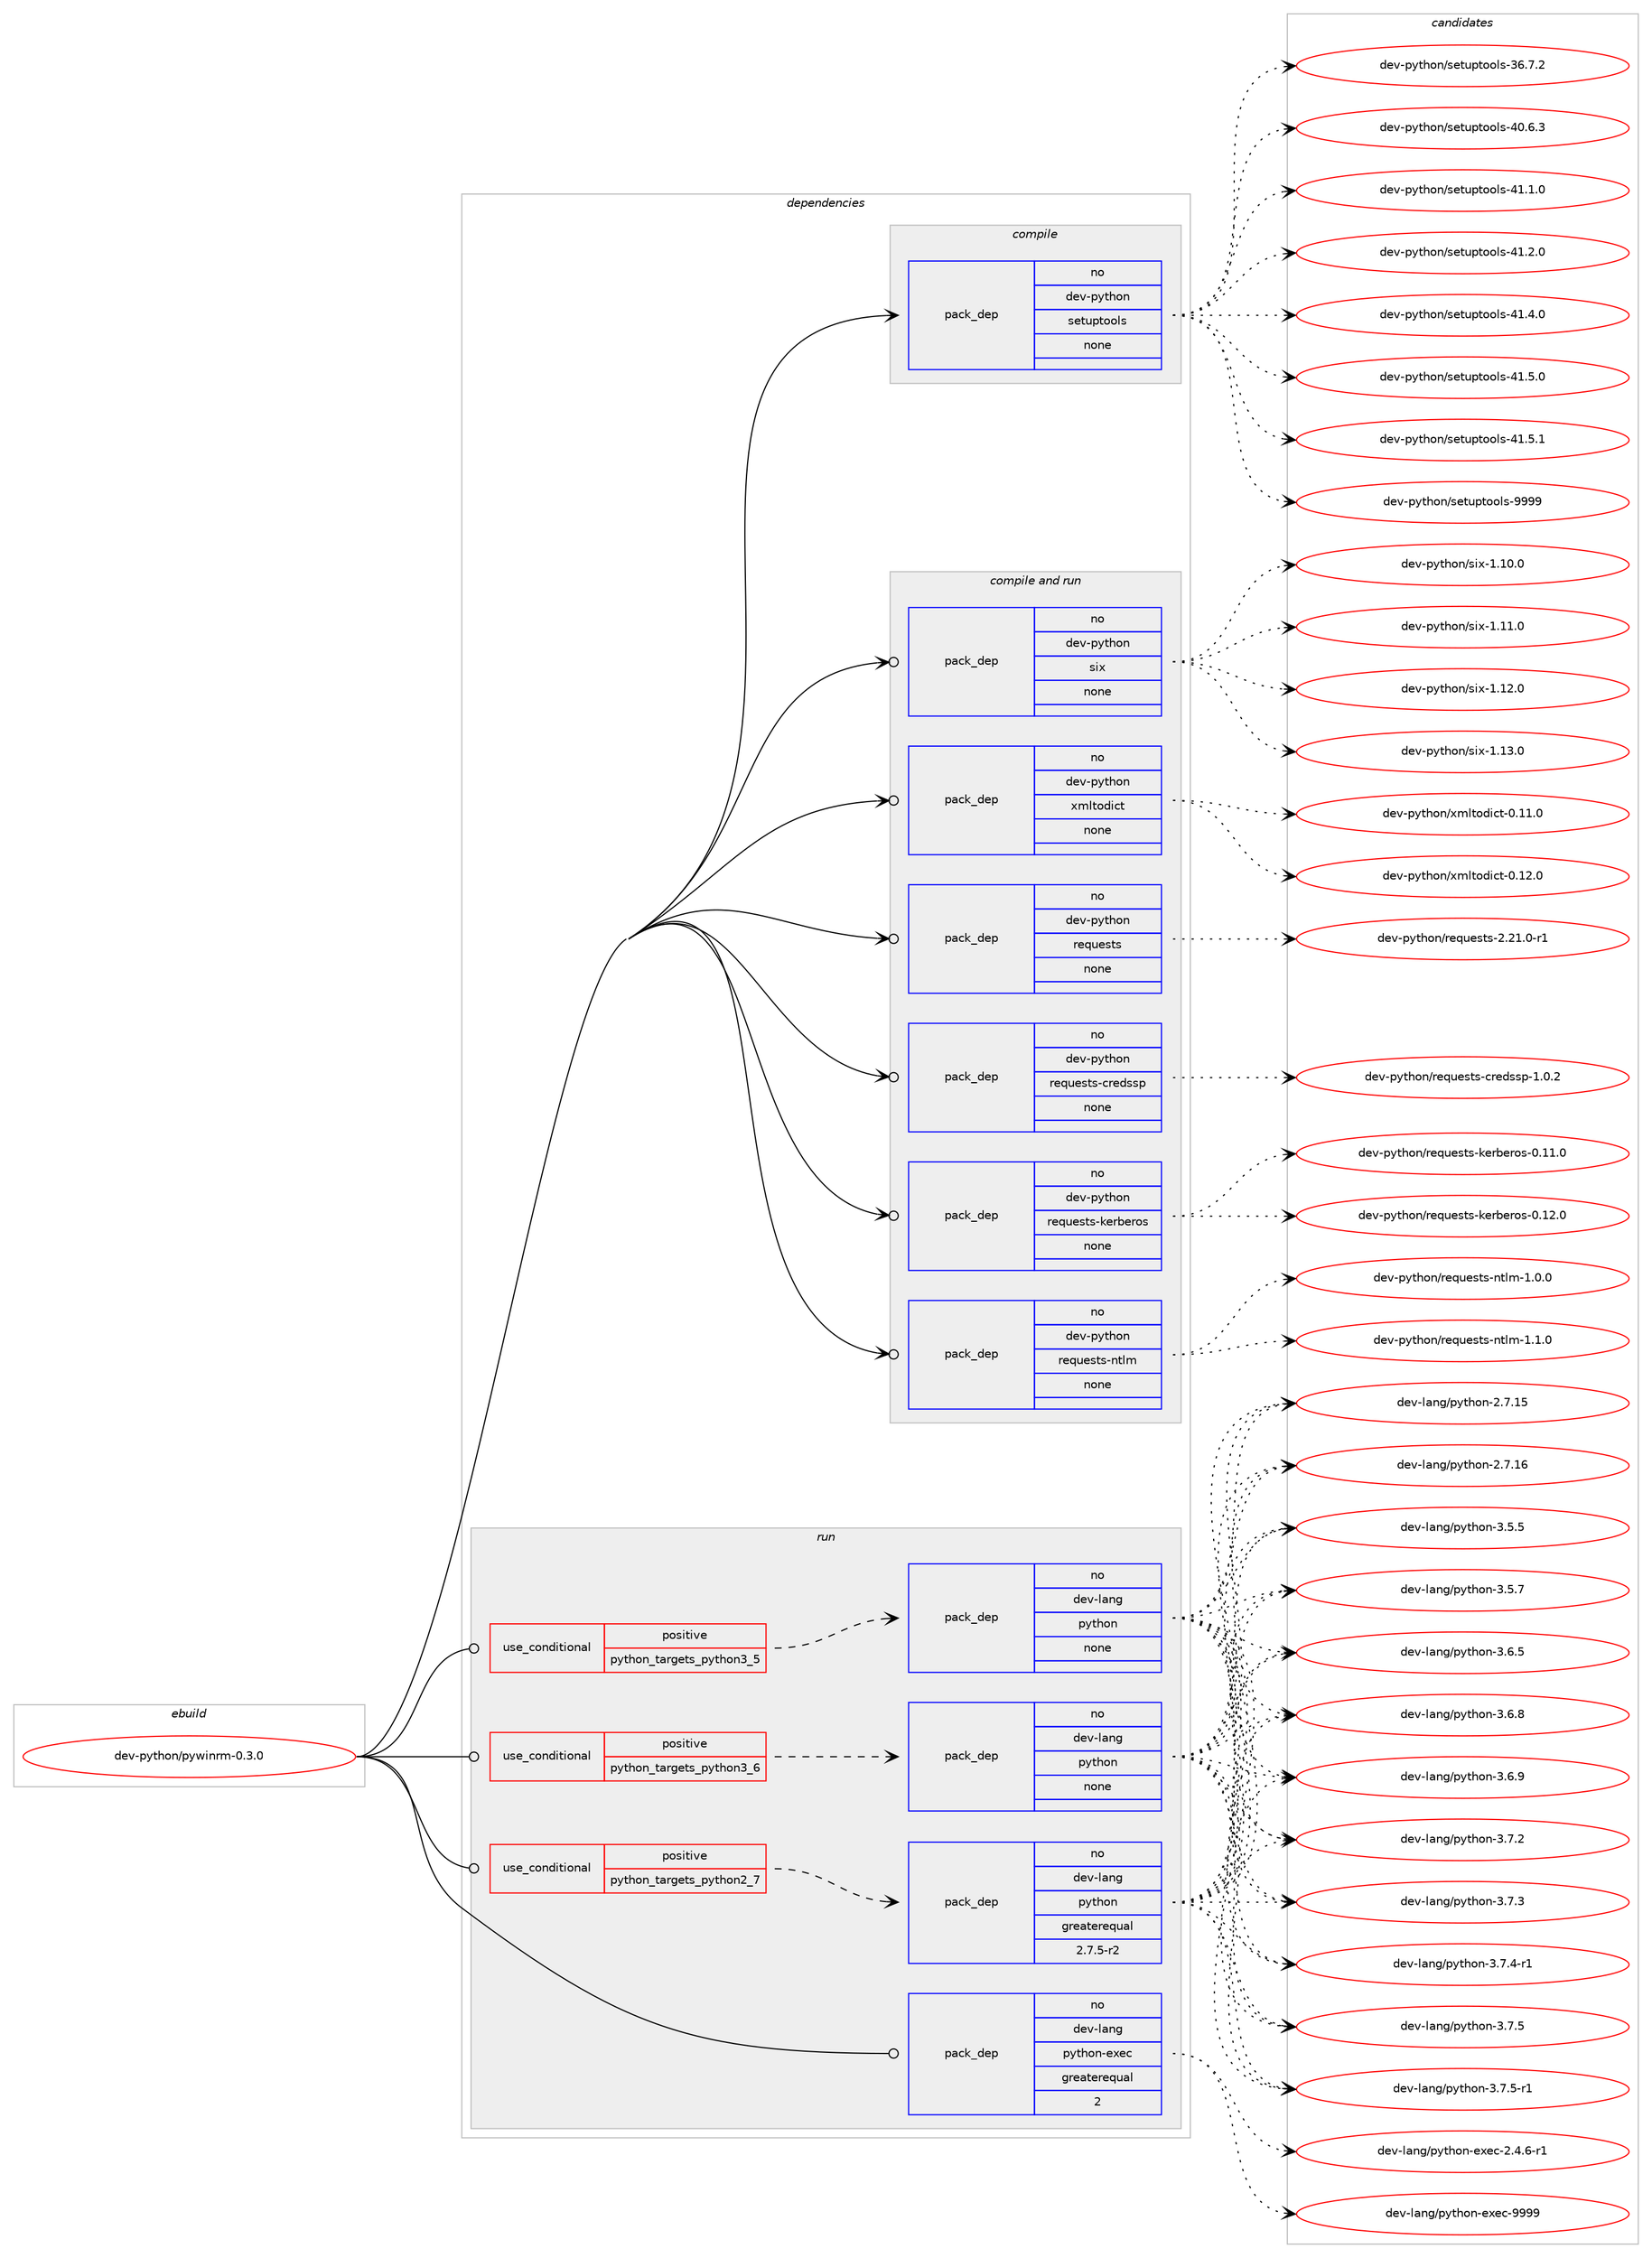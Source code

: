digraph prolog {

# *************
# Graph options
# *************

newrank=true;
concentrate=true;
compound=true;
graph [rankdir=LR,fontname=Helvetica,fontsize=10,ranksep=1.5];#, ranksep=2.5, nodesep=0.2];
edge  [arrowhead=vee];
node  [fontname=Helvetica,fontsize=10];

# **********
# The ebuild
# **********

subgraph cluster_leftcol {
color=gray;
rank=same;
label=<<i>ebuild</i>>;
id [label="dev-python/pywinrm-0.3.0", color=red, width=4, href="../dev-python/pywinrm-0.3.0.svg"];
}

# ****************
# The dependencies
# ****************

subgraph cluster_midcol {
color=gray;
label=<<i>dependencies</i>>;
subgraph cluster_compile {
fillcolor="#eeeeee";
style=filled;
label=<<i>compile</i>>;
subgraph pack473749 {
dependency633785 [label=<<TABLE BORDER="0" CELLBORDER="1" CELLSPACING="0" CELLPADDING="4" WIDTH="220"><TR><TD ROWSPAN="6" CELLPADDING="30">pack_dep</TD></TR><TR><TD WIDTH="110">no</TD></TR><TR><TD>dev-python</TD></TR><TR><TD>setuptools</TD></TR><TR><TD>none</TD></TR><TR><TD></TD></TR></TABLE>>, shape=none, color=blue];
}
id:e -> dependency633785:w [weight=20,style="solid",arrowhead="vee"];
}
subgraph cluster_compileandrun {
fillcolor="#eeeeee";
style=filled;
label=<<i>compile and run</i>>;
subgraph pack473750 {
dependency633786 [label=<<TABLE BORDER="0" CELLBORDER="1" CELLSPACING="0" CELLPADDING="4" WIDTH="220"><TR><TD ROWSPAN="6" CELLPADDING="30">pack_dep</TD></TR><TR><TD WIDTH="110">no</TD></TR><TR><TD>dev-python</TD></TR><TR><TD>requests</TD></TR><TR><TD>none</TD></TR><TR><TD></TD></TR></TABLE>>, shape=none, color=blue];
}
id:e -> dependency633786:w [weight=20,style="solid",arrowhead="odotvee"];
subgraph pack473751 {
dependency633787 [label=<<TABLE BORDER="0" CELLBORDER="1" CELLSPACING="0" CELLPADDING="4" WIDTH="220"><TR><TD ROWSPAN="6" CELLPADDING="30">pack_dep</TD></TR><TR><TD WIDTH="110">no</TD></TR><TR><TD>dev-python</TD></TR><TR><TD>requests-credssp</TD></TR><TR><TD>none</TD></TR><TR><TD></TD></TR></TABLE>>, shape=none, color=blue];
}
id:e -> dependency633787:w [weight=20,style="solid",arrowhead="odotvee"];
subgraph pack473752 {
dependency633788 [label=<<TABLE BORDER="0" CELLBORDER="1" CELLSPACING="0" CELLPADDING="4" WIDTH="220"><TR><TD ROWSPAN="6" CELLPADDING="30">pack_dep</TD></TR><TR><TD WIDTH="110">no</TD></TR><TR><TD>dev-python</TD></TR><TR><TD>requests-kerberos</TD></TR><TR><TD>none</TD></TR><TR><TD></TD></TR></TABLE>>, shape=none, color=blue];
}
id:e -> dependency633788:w [weight=20,style="solid",arrowhead="odotvee"];
subgraph pack473753 {
dependency633789 [label=<<TABLE BORDER="0" CELLBORDER="1" CELLSPACING="0" CELLPADDING="4" WIDTH="220"><TR><TD ROWSPAN="6" CELLPADDING="30">pack_dep</TD></TR><TR><TD WIDTH="110">no</TD></TR><TR><TD>dev-python</TD></TR><TR><TD>requests-ntlm</TD></TR><TR><TD>none</TD></TR><TR><TD></TD></TR></TABLE>>, shape=none, color=blue];
}
id:e -> dependency633789:w [weight=20,style="solid",arrowhead="odotvee"];
subgraph pack473754 {
dependency633790 [label=<<TABLE BORDER="0" CELLBORDER="1" CELLSPACING="0" CELLPADDING="4" WIDTH="220"><TR><TD ROWSPAN="6" CELLPADDING="30">pack_dep</TD></TR><TR><TD WIDTH="110">no</TD></TR><TR><TD>dev-python</TD></TR><TR><TD>six</TD></TR><TR><TD>none</TD></TR><TR><TD></TD></TR></TABLE>>, shape=none, color=blue];
}
id:e -> dependency633790:w [weight=20,style="solid",arrowhead="odotvee"];
subgraph pack473755 {
dependency633791 [label=<<TABLE BORDER="0" CELLBORDER="1" CELLSPACING="0" CELLPADDING="4" WIDTH="220"><TR><TD ROWSPAN="6" CELLPADDING="30">pack_dep</TD></TR><TR><TD WIDTH="110">no</TD></TR><TR><TD>dev-python</TD></TR><TR><TD>xmltodict</TD></TR><TR><TD>none</TD></TR><TR><TD></TD></TR></TABLE>>, shape=none, color=blue];
}
id:e -> dependency633791:w [weight=20,style="solid",arrowhead="odotvee"];
}
subgraph cluster_run {
fillcolor="#eeeeee";
style=filled;
label=<<i>run</i>>;
subgraph cond148158 {
dependency633792 [label=<<TABLE BORDER="0" CELLBORDER="1" CELLSPACING="0" CELLPADDING="4"><TR><TD ROWSPAN="3" CELLPADDING="10">use_conditional</TD></TR><TR><TD>positive</TD></TR><TR><TD>python_targets_python2_7</TD></TR></TABLE>>, shape=none, color=red];
subgraph pack473756 {
dependency633793 [label=<<TABLE BORDER="0" CELLBORDER="1" CELLSPACING="0" CELLPADDING="4" WIDTH="220"><TR><TD ROWSPAN="6" CELLPADDING="30">pack_dep</TD></TR><TR><TD WIDTH="110">no</TD></TR><TR><TD>dev-lang</TD></TR><TR><TD>python</TD></TR><TR><TD>greaterequal</TD></TR><TR><TD>2.7.5-r2</TD></TR></TABLE>>, shape=none, color=blue];
}
dependency633792:e -> dependency633793:w [weight=20,style="dashed",arrowhead="vee"];
}
id:e -> dependency633792:w [weight=20,style="solid",arrowhead="odot"];
subgraph cond148159 {
dependency633794 [label=<<TABLE BORDER="0" CELLBORDER="1" CELLSPACING="0" CELLPADDING="4"><TR><TD ROWSPAN="3" CELLPADDING="10">use_conditional</TD></TR><TR><TD>positive</TD></TR><TR><TD>python_targets_python3_5</TD></TR></TABLE>>, shape=none, color=red];
subgraph pack473757 {
dependency633795 [label=<<TABLE BORDER="0" CELLBORDER="1" CELLSPACING="0" CELLPADDING="4" WIDTH="220"><TR><TD ROWSPAN="6" CELLPADDING="30">pack_dep</TD></TR><TR><TD WIDTH="110">no</TD></TR><TR><TD>dev-lang</TD></TR><TR><TD>python</TD></TR><TR><TD>none</TD></TR><TR><TD></TD></TR></TABLE>>, shape=none, color=blue];
}
dependency633794:e -> dependency633795:w [weight=20,style="dashed",arrowhead="vee"];
}
id:e -> dependency633794:w [weight=20,style="solid",arrowhead="odot"];
subgraph cond148160 {
dependency633796 [label=<<TABLE BORDER="0" CELLBORDER="1" CELLSPACING="0" CELLPADDING="4"><TR><TD ROWSPAN="3" CELLPADDING="10">use_conditional</TD></TR><TR><TD>positive</TD></TR><TR><TD>python_targets_python3_6</TD></TR></TABLE>>, shape=none, color=red];
subgraph pack473758 {
dependency633797 [label=<<TABLE BORDER="0" CELLBORDER="1" CELLSPACING="0" CELLPADDING="4" WIDTH="220"><TR><TD ROWSPAN="6" CELLPADDING="30">pack_dep</TD></TR><TR><TD WIDTH="110">no</TD></TR><TR><TD>dev-lang</TD></TR><TR><TD>python</TD></TR><TR><TD>none</TD></TR><TR><TD></TD></TR></TABLE>>, shape=none, color=blue];
}
dependency633796:e -> dependency633797:w [weight=20,style="dashed",arrowhead="vee"];
}
id:e -> dependency633796:w [weight=20,style="solid",arrowhead="odot"];
subgraph pack473759 {
dependency633798 [label=<<TABLE BORDER="0" CELLBORDER="1" CELLSPACING="0" CELLPADDING="4" WIDTH="220"><TR><TD ROWSPAN="6" CELLPADDING="30">pack_dep</TD></TR><TR><TD WIDTH="110">no</TD></TR><TR><TD>dev-lang</TD></TR><TR><TD>python-exec</TD></TR><TR><TD>greaterequal</TD></TR><TR><TD>2</TD></TR></TABLE>>, shape=none, color=blue];
}
id:e -> dependency633798:w [weight=20,style="solid",arrowhead="odot"];
}
}

# **************
# The candidates
# **************

subgraph cluster_choices {
rank=same;
color=gray;
label=<<i>candidates</i>>;

subgraph choice473749 {
color=black;
nodesep=1;
choice100101118451121211161041111104711510111611711211611111110811545515446554650 [label="dev-python/setuptools-36.7.2", color=red, width=4,href="../dev-python/setuptools-36.7.2.svg"];
choice100101118451121211161041111104711510111611711211611111110811545524846544651 [label="dev-python/setuptools-40.6.3", color=red, width=4,href="../dev-python/setuptools-40.6.3.svg"];
choice100101118451121211161041111104711510111611711211611111110811545524946494648 [label="dev-python/setuptools-41.1.0", color=red, width=4,href="../dev-python/setuptools-41.1.0.svg"];
choice100101118451121211161041111104711510111611711211611111110811545524946504648 [label="dev-python/setuptools-41.2.0", color=red, width=4,href="../dev-python/setuptools-41.2.0.svg"];
choice100101118451121211161041111104711510111611711211611111110811545524946524648 [label="dev-python/setuptools-41.4.0", color=red, width=4,href="../dev-python/setuptools-41.4.0.svg"];
choice100101118451121211161041111104711510111611711211611111110811545524946534648 [label="dev-python/setuptools-41.5.0", color=red, width=4,href="../dev-python/setuptools-41.5.0.svg"];
choice100101118451121211161041111104711510111611711211611111110811545524946534649 [label="dev-python/setuptools-41.5.1", color=red, width=4,href="../dev-python/setuptools-41.5.1.svg"];
choice10010111845112121116104111110471151011161171121161111111081154557575757 [label="dev-python/setuptools-9999", color=red, width=4,href="../dev-python/setuptools-9999.svg"];
dependency633785:e -> choice100101118451121211161041111104711510111611711211611111110811545515446554650:w [style=dotted,weight="100"];
dependency633785:e -> choice100101118451121211161041111104711510111611711211611111110811545524846544651:w [style=dotted,weight="100"];
dependency633785:e -> choice100101118451121211161041111104711510111611711211611111110811545524946494648:w [style=dotted,weight="100"];
dependency633785:e -> choice100101118451121211161041111104711510111611711211611111110811545524946504648:w [style=dotted,weight="100"];
dependency633785:e -> choice100101118451121211161041111104711510111611711211611111110811545524946524648:w [style=dotted,weight="100"];
dependency633785:e -> choice100101118451121211161041111104711510111611711211611111110811545524946534648:w [style=dotted,weight="100"];
dependency633785:e -> choice100101118451121211161041111104711510111611711211611111110811545524946534649:w [style=dotted,weight="100"];
dependency633785:e -> choice10010111845112121116104111110471151011161171121161111111081154557575757:w [style=dotted,weight="100"];
}
subgraph choice473750 {
color=black;
nodesep=1;
choice1001011184511212111610411111047114101113117101115116115455046504946484511449 [label="dev-python/requests-2.21.0-r1", color=red, width=4,href="../dev-python/requests-2.21.0-r1.svg"];
dependency633786:e -> choice1001011184511212111610411111047114101113117101115116115455046504946484511449:w [style=dotted,weight="100"];
}
subgraph choice473751 {
color=black;
nodesep=1;
choice10010111845112121116104111110471141011131171011151161154599114101100115115112454946484650 [label="dev-python/requests-credssp-1.0.2", color=red, width=4,href="../dev-python/requests-credssp-1.0.2.svg"];
dependency633787:e -> choice10010111845112121116104111110471141011131171011151161154599114101100115115112454946484650:w [style=dotted,weight="100"];
}
subgraph choice473752 {
color=black;
nodesep=1;
choice1001011184511212111610411111047114101113117101115116115451071011149810111411111545484649494648 [label="dev-python/requests-kerberos-0.11.0", color=red, width=4,href="../dev-python/requests-kerberos-0.11.0.svg"];
choice1001011184511212111610411111047114101113117101115116115451071011149810111411111545484649504648 [label="dev-python/requests-kerberos-0.12.0", color=red, width=4,href="../dev-python/requests-kerberos-0.12.0.svg"];
dependency633788:e -> choice1001011184511212111610411111047114101113117101115116115451071011149810111411111545484649494648:w [style=dotted,weight="100"];
dependency633788:e -> choice1001011184511212111610411111047114101113117101115116115451071011149810111411111545484649504648:w [style=dotted,weight="100"];
}
subgraph choice473753 {
color=black;
nodesep=1;
choice100101118451121211161041111104711410111311710111511611545110116108109454946484648 [label="dev-python/requests-ntlm-1.0.0", color=red, width=4,href="../dev-python/requests-ntlm-1.0.0.svg"];
choice100101118451121211161041111104711410111311710111511611545110116108109454946494648 [label="dev-python/requests-ntlm-1.1.0", color=red, width=4,href="../dev-python/requests-ntlm-1.1.0.svg"];
dependency633789:e -> choice100101118451121211161041111104711410111311710111511611545110116108109454946484648:w [style=dotted,weight="100"];
dependency633789:e -> choice100101118451121211161041111104711410111311710111511611545110116108109454946494648:w [style=dotted,weight="100"];
}
subgraph choice473754 {
color=black;
nodesep=1;
choice100101118451121211161041111104711510512045494649484648 [label="dev-python/six-1.10.0", color=red, width=4,href="../dev-python/six-1.10.0.svg"];
choice100101118451121211161041111104711510512045494649494648 [label="dev-python/six-1.11.0", color=red, width=4,href="../dev-python/six-1.11.0.svg"];
choice100101118451121211161041111104711510512045494649504648 [label="dev-python/six-1.12.0", color=red, width=4,href="../dev-python/six-1.12.0.svg"];
choice100101118451121211161041111104711510512045494649514648 [label="dev-python/six-1.13.0", color=red, width=4,href="../dev-python/six-1.13.0.svg"];
dependency633790:e -> choice100101118451121211161041111104711510512045494649484648:w [style=dotted,weight="100"];
dependency633790:e -> choice100101118451121211161041111104711510512045494649494648:w [style=dotted,weight="100"];
dependency633790:e -> choice100101118451121211161041111104711510512045494649504648:w [style=dotted,weight="100"];
dependency633790:e -> choice100101118451121211161041111104711510512045494649514648:w [style=dotted,weight="100"];
}
subgraph choice473755 {
color=black;
nodesep=1;
choice10010111845112121116104111110471201091081161111001059911645484649494648 [label="dev-python/xmltodict-0.11.0", color=red, width=4,href="../dev-python/xmltodict-0.11.0.svg"];
choice10010111845112121116104111110471201091081161111001059911645484649504648 [label="dev-python/xmltodict-0.12.0", color=red, width=4,href="../dev-python/xmltodict-0.12.0.svg"];
dependency633791:e -> choice10010111845112121116104111110471201091081161111001059911645484649494648:w [style=dotted,weight="100"];
dependency633791:e -> choice10010111845112121116104111110471201091081161111001059911645484649504648:w [style=dotted,weight="100"];
}
subgraph choice473756 {
color=black;
nodesep=1;
choice10010111845108971101034711212111610411111045504655464953 [label="dev-lang/python-2.7.15", color=red, width=4,href="../dev-lang/python-2.7.15.svg"];
choice10010111845108971101034711212111610411111045504655464954 [label="dev-lang/python-2.7.16", color=red, width=4,href="../dev-lang/python-2.7.16.svg"];
choice100101118451089711010347112121116104111110455146534653 [label="dev-lang/python-3.5.5", color=red, width=4,href="../dev-lang/python-3.5.5.svg"];
choice100101118451089711010347112121116104111110455146534655 [label="dev-lang/python-3.5.7", color=red, width=4,href="../dev-lang/python-3.5.7.svg"];
choice100101118451089711010347112121116104111110455146544653 [label="dev-lang/python-3.6.5", color=red, width=4,href="../dev-lang/python-3.6.5.svg"];
choice100101118451089711010347112121116104111110455146544656 [label="dev-lang/python-3.6.8", color=red, width=4,href="../dev-lang/python-3.6.8.svg"];
choice100101118451089711010347112121116104111110455146544657 [label="dev-lang/python-3.6.9", color=red, width=4,href="../dev-lang/python-3.6.9.svg"];
choice100101118451089711010347112121116104111110455146554650 [label="dev-lang/python-3.7.2", color=red, width=4,href="../dev-lang/python-3.7.2.svg"];
choice100101118451089711010347112121116104111110455146554651 [label="dev-lang/python-3.7.3", color=red, width=4,href="../dev-lang/python-3.7.3.svg"];
choice1001011184510897110103471121211161041111104551465546524511449 [label="dev-lang/python-3.7.4-r1", color=red, width=4,href="../dev-lang/python-3.7.4-r1.svg"];
choice100101118451089711010347112121116104111110455146554653 [label="dev-lang/python-3.7.5", color=red, width=4,href="../dev-lang/python-3.7.5.svg"];
choice1001011184510897110103471121211161041111104551465546534511449 [label="dev-lang/python-3.7.5-r1", color=red, width=4,href="../dev-lang/python-3.7.5-r1.svg"];
dependency633793:e -> choice10010111845108971101034711212111610411111045504655464953:w [style=dotted,weight="100"];
dependency633793:e -> choice10010111845108971101034711212111610411111045504655464954:w [style=dotted,weight="100"];
dependency633793:e -> choice100101118451089711010347112121116104111110455146534653:w [style=dotted,weight="100"];
dependency633793:e -> choice100101118451089711010347112121116104111110455146534655:w [style=dotted,weight="100"];
dependency633793:e -> choice100101118451089711010347112121116104111110455146544653:w [style=dotted,weight="100"];
dependency633793:e -> choice100101118451089711010347112121116104111110455146544656:w [style=dotted,weight="100"];
dependency633793:e -> choice100101118451089711010347112121116104111110455146544657:w [style=dotted,weight="100"];
dependency633793:e -> choice100101118451089711010347112121116104111110455146554650:w [style=dotted,weight="100"];
dependency633793:e -> choice100101118451089711010347112121116104111110455146554651:w [style=dotted,weight="100"];
dependency633793:e -> choice1001011184510897110103471121211161041111104551465546524511449:w [style=dotted,weight="100"];
dependency633793:e -> choice100101118451089711010347112121116104111110455146554653:w [style=dotted,weight="100"];
dependency633793:e -> choice1001011184510897110103471121211161041111104551465546534511449:w [style=dotted,weight="100"];
}
subgraph choice473757 {
color=black;
nodesep=1;
choice10010111845108971101034711212111610411111045504655464953 [label="dev-lang/python-2.7.15", color=red, width=4,href="../dev-lang/python-2.7.15.svg"];
choice10010111845108971101034711212111610411111045504655464954 [label="dev-lang/python-2.7.16", color=red, width=4,href="../dev-lang/python-2.7.16.svg"];
choice100101118451089711010347112121116104111110455146534653 [label="dev-lang/python-3.5.5", color=red, width=4,href="../dev-lang/python-3.5.5.svg"];
choice100101118451089711010347112121116104111110455146534655 [label="dev-lang/python-3.5.7", color=red, width=4,href="../dev-lang/python-3.5.7.svg"];
choice100101118451089711010347112121116104111110455146544653 [label="dev-lang/python-3.6.5", color=red, width=4,href="../dev-lang/python-3.6.5.svg"];
choice100101118451089711010347112121116104111110455146544656 [label="dev-lang/python-3.6.8", color=red, width=4,href="../dev-lang/python-3.6.8.svg"];
choice100101118451089711010347112121116104111110455146544657 [label="dev-lang/python-3.6.9", color=red, width=4,href="../dev-lang/python-3.6.9.svg"];
choice100101118451089711010347112121116104111110455146554650 [label="dev-lang/python-3.7.2", color=red, width=4,href="../dev-lang/python-3.7.2.svg"];
choice100101118451089711010347112121116104111110455146554651 [label="dev-lang/python-3.7.3", color=red, width=4,href="../dev-lang/python-3.7.3.svg"];
choice1001011184510897110103471121211161041111104551465546524511449 [label="dev-lang/python-3.7.4-r1", color=red, width=4,href="../dev-lang/python-3.7.4-r1.svg"];
choice100101118451089711010347112121116104111110455146554653 [label="dev-lang/python-3.7.5", color=red, width=4,href="../dev-lang/python-3.7.5.svg"];
choice1001011184510897110103471121211161041111104551465546534511449 [label="dev-lang/python-3.7.5-r1", color=red, width=4,href="../dev-lang/python-3.7.5-r1.svg"];
dependency633795:e -> choice10010111845108971101034711212111610411111045504655464953:w [style=dotted,weight="100"];
dependency633795:e -> choice10010111845108971101034711212111610411111045504655464954:w [style=dotted,weight="100"];
dependency633795:e -> choice100101118451089711010347112121116104111110455146534653:w [style=dotted,weight="100"];
dependency633795:e -> choice100101118451089711010347112121116104111110455146534655:w [style=dotted,weight="100"];
dependency633795:e -> choice100101118451089711010347112121116104111110455146544653:w [style=dotted,weight="100"];
dependency633795:e -> choice100101118451089711010347112121116104111110455146544656:w [style=dotted,weight="100"];
dependency633795:e -> choice100101118451089711010347112121116104111110455146544657:w [style=dotted,weight="100"];
dependency633795:e -> choice100101118451089711010347112121116104111110455146554650:w [style=dotted,weight="100"];
dependency633795:e -> choice100101118451089711010347112121116104111110455146554651:w [style=dotted,weight="100"];
dependency633795:e -> choice1001011184510897110103471121211161041111104551465546524511449:w [style=dotted,weight="100"];
dependency633795:e -> choice100101118451089711010347112121116104111110455146554653:w [style=dotted,weight="100"];
dependency633795:e -> choice1001011184510897110103471121211161041111104551465546534511449:w [style=dotted,weight="100"];
}
subgraph choice473758 {
color=black;
nodesep=1;
choice10010111845108971101034711212111610411111045504655464953 [label="dev-lang/python-2.7.15", color=red, width=4,href="../dev-lang/python-2.7.15.svg"];
choice10010111845108971101034711212111610411111045504655464954 [label="dev-lang/python-2.7.16", color=red, width=4,href="../dev-lang/python-2.7.16.svg"];
choice100101118451089711010347112121116104111110455146534653 [label="dev-lang/python-3.5.5", color=red, width=4,href="../dev-lang/python-3.5.5.svg"];
choice100101118451089711010347112121116104111110455146534655 [label="dev-lang/python-3.5.7", color=red, width=4,href="../dev-lang/python-3.5.7.svg"];
choice100101118451089711010347112121116104111110455146544653 [label="dev-lang/python-3.6.5", color=red, width=4,href="../dev-lang/python-3.6.5.svg"];
choice100101118451089711010347112121116104111110455146544656 [label="dev-lang/python-3.6.8", color=red, width=4,href="../dev-lang/python-3.6.8.svg"];
choice100101118451089711010347112121116104111110455146544657 [label="dev-lang/python-3.6.9", color=red, width=4,href="../dev-lang/python-3.6.9.svg"];
choice100101118451089711010347112121116104111110455146554650 [label="dev-lang/python-3.7.2", color=red, width=4,href="../dev-lang/python-3.7.2.svg"];
choice100101118451089711010347112121116104111110455146554651 [label="dev-lang/python-3.7.3", color=red, width=4,href="../dev-lang/python-3.7.3.svg"];
choice1001011184510897110103471121211161041111104551465546524511449 [label="dev-lang/python-3.7.4-r1", color=red, width=4,href="../dev-lang/python-3.7.4-r1.svg"];
choice100101118451089711010347112121116104111110455146554653 [label="dev-lang/python-3.7.5", color=red, width=4,href="../dev-lang/python-3.7.5.svg"];
choice1001011184510897110103471121211161041111104551465546534511449 [label="dev-lang/python-3.7.5-r1", color=red, width=4,href="../dev-lang/python-3.7.5-r1.svg"];
dependency633797:e -> choice10010111845108971101034711212111610411111045504655464953:w [style=dotted,weight="100"];
dependency633797:e -> choice10010111845108971101034711212111610411111045504655464954:w [style=dotted,weight="100"];
dependency633797:e -> choice100101118451089711010347112121116104111110455146534653:w [style=dotted,weight="100"];
dependency633797:e -> choice100101118451089711010347112121116104111110455146534655:w [style=dotted,weight="100"];
dependency633797:e -> choice100101118451089711010347112121116104111110455146544653:w [style=dotted,weight="100"];
dependency633797:e -> choice100101118451089711010347112121116104111110455146544656:w [style=dotted,weight="100"];
dependency633797:e -> choice100101118451089711010347112121116104111110455146544657:w [style=dotted,weight="100"];
dependency633797:e -> choice100101118451089711010347112121116104111110455146554650:w [style=dotted,weight="100"];
dependency633797:e -> choice100101118451089711010347112121116104111110455146554651:w [style=dotted,weight="100"];
dependency633797:e -> choice1001011184510897110103471121211161041111104551465546524511449:w [style=dotted,weight="100"];
dependency633797:e -> choice100101118451089711010347112121116104111110455146554653:w [style=dotted,weight="100"];
dependency633797:e -> choice1001011184510897110103471121211161041111104551465546534511449:w [style=dotted,weight="100"];
}
subgraph choice473759 {
color=black;
nodesep=1;
choice10010111845108971101034711212111610411111045101120101994550465246544511449 [label="dev-lang/python-exec-2.4.6-r1", color=red, width=4,href="../dev-lang/python-exec-2.4.6-r1.svg"];
choice10010111845108971101034711212111610411111045101120101994557575757 [label="dev-lang/python-exec-9999", color=red, width=4,href="../dev-lang/python-exec-9999.svg"];
dependency633798:e -> choice10010111845108971101034711212111610411111045101120101994550465246544511449:w [style=dotted,weight="100"];
dependency633798:e -> choice10010111845108971101034711212111610411111045101120101994557575757:w [style=dotted,weight="100"];
}
}

}
